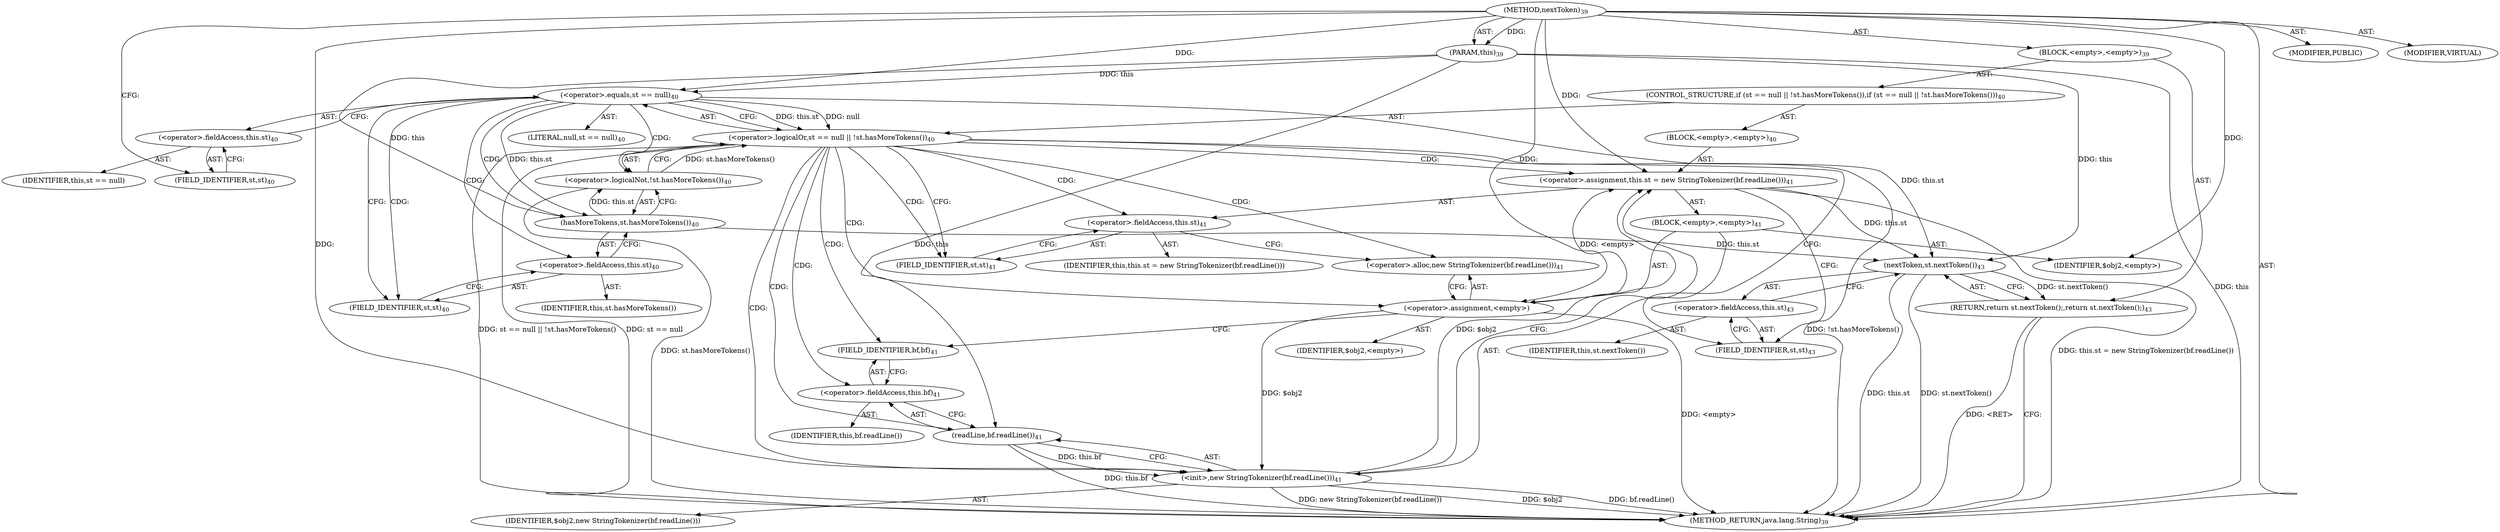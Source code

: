 digraph "nextToken" {  
"119" [label = <(METHOD,nextToken)<SUB>39</SUB>> ]
"120" [label = <(PARAM,this)<SUB>39</SUB>> ]
"121" [label = <(BLOCK,&lt;empty&gt;,&lt;empty&gt;)<SUB>39</SUB>> ]
"122" [label = <(CONTROL_STRUCTURE,if (st == null || !st.hasMoreTokens()),if (st == null || !st.hasMoreTokens()))<SUB>40</SUB>> ]
"123" [label = <(&lt;operator&gt;.logicalOr,st == null || !st.hasMoreTokens())<SUB>40</SUB>> ]
"124" [label = <(&lt;operator&gt;.equals,st == null)<SUB>40</SUB>> ]
"125" [label = <(&lt;operator&gt;.fieldAccess,this.st)<SUB>40</SUB>> ]
"126" [label = <(IDENTIFIER,this,st == null)> ]
"127" [label = <(FIELD_IDENTIFIER,st,st)<SUB>40</SUB>> ]
"128" [label = <(LITERAL,null,st == null)<SUB>40</SUB>> ]
"129" [label = <(&lt;operator&gt;.logicalNot,!st.hasMoreTokens())<SUB>40</SUB>> ]
"130" [label = <(hasMoreTokens,st.hasMoreTokens())<SUB>40</SUB>> ]
"131" [label = <(&lt;operator&gt;.fieldAccess,this.st)<SUB>40</SUB>> ]
"132" [label = <(IDENTIFIER,this,st.hasMoreTokens())> ]
"133" [label = <(FIELD_IDENTIFIER,st,st)<SUB>40</SUB>> ]
"134" [label = <(BLOCK,&lt;empty&gt;,&lt;empty&gt;)<SUB>40</SUB>> ]
"135" [label = <(&lt;operator&gt;.assignment,this.st = new StringTokenizer(bf.readLine()))<SUB>41</SUB>> ]
"136" [label = <(&lt;operator&gt;.fieldAccess,this.st)<SUB>41</SUB>> ]
"137" [label = <(IDENTIFIER,this,this.st = new StringTokenizer(bf.readLine()))> ]
"138" [label = <(FIELD_IDENTIFIER,st,st)<SUB>41</SUB>> ]
"139" [label = <(BLOCK,&lt;empty&gt;,&lt;empty&gt;)<SUB>41</SUB>> ]
"140" [label = <(&lt;operator&gt;.assignment,&lt;empty&gt;)> ]
"141" [label = <(IDENTIFIER,$obj2,&lt;empty&gt;)> ]
"142" [label = <(&lt;operator&gt;.alloc,new StringTokenizer(bf.readLine()))<SUB>41</SUB>> ]
"143" [label = <(&lt;init&gt;,new StringTokenizer(bf.readLine()))<SUB>41</SUB>> ]
"144" [label = <(IDENTIFIER,$obj2,new StringTokenizer(bf.readLine()))> ]
"145" [label = <(readLine,bf.readLine())<SUB>41</SUB>> ]
"146" [label = <(&lt;operator&gt;.fieldAccess,this.bf)<SUB>41</SUB>> ]
"147" [label = <(IDENTIFIER,this,bf.readLine())> ]
"148" [label = <(FIELD_IDENTIFIER,bf,bf)<SUB>41</SUB>> ]
"149" [label = <(IDENTIFIER,$obj2,&lt;empty&gt;)> ]
"150" [label = <(RETURN,return st.nextToken();,return st.nextToken();)<SUB>43</SUB>> ]
"151" [label = <(nextToken,st.nextToken())<SUB>43</SUB>> ]
"152" [label = <(&lt;operator&gt;.fieldAccess,this.st)<SUB>43</SUB>> ]
"153" [label = <(IDENTIFIER,this,st.nextToken())> ]
"154" [label = <(FIELD_IDENTIFIER,st,st)<SUB>43</SUB>> ]
"155" [label = <(MODIFIER,PUBLIC)> ]
"156" [label = <(MODIFIER,VIRTUAL)> ]
"157" [label = <(METHOD_RETURN,java.lang.String)<SUB>39</SUB>> ]
  "119" -> "120"  [ label = "AST: "] 
  "119" -> "121"  [ label = "AST: "] 
  "119" -> "155"  [ label = "AST: "] 
  "119" -> "156"  [ label = "AST: "] 
  "119" -> "157"  [ label = "AST: "] 
  "121" -> "122"  [ label = "AST: "] 
  "121" -> "150"  [ label = "AST: "] 
  "122" -> "123"  [ label = "AST: "] 
  "122" -> "134"  [ label = "AST: "] 
  "123" -> "124"  [ label = "AST: "] 
  "123" -> "129"  [ label = "AST: "] 
  "124" -> "125"  [ label = "AST: "] 
  "124" -> "128"  [ label = "AST: "] 
  "125" -> "126"  [ label = "AST: "] 
  "125" -> "127"  [ label = "AST: "] 
  "129" -> "130"  [ label = "AST: "] 
  "130" -> "131"  [ label = "AST: "] 
  "131" -> "132"  [ label = "AST: "] 
  "131" -> "133"  [ label = "AST: "] 
  "134" -> "135"  [ label = "AST: "] 
  "135" -> "136"  [ label = "AST: "] 
  "135" -> "139"  [ label = "AST: "] 
  "136" -> "137"  [ label = "AST: "] 
  "136" -> "138"  [ label = "AST: "] 
  "139" -> "140"  [ label = "AST: "] 
  "139" -> "143"  [ label = "AST: "] 
  "139" -> "149"  [ label = "AST: "] 
  "140" -> "141"  [ label = "AST: "] 
  "140" -> "142"  [ label = "AST: "] 
  "143" -> "144"  [ label = "AST: "] 
  "143" -> "145"  [ label = "AST: "] 
  "145" -> "146"  [ label = "AST: "] 
  "146" -> "147"  [ label = "AST: "] 
  "146" -> "148"  [ label = "AST: "] 
  "150" -> "151"  [ label = "AST: "] 
  "151" -> "152"  [ label = "AST: "] 
  "152" -> "153"  [ label = "AST: "] 
  "152" -> "154"  [ label = "AST: "] 
  "150" -> "157"  [ label = "CFG: "] 
  "123" -> "138"  [ label = "CFG: "] 
  "123" -> "154"  [ label = "CFG: "] 
  "151" -> "150"  [ label = "CFG: "] 
  "124" -> "123"  [ label = "CFG: "] 
  "124" -> "133"  [ label = "CFG: "] 
  "129" -> "123"  [ label = "CFG: "] 
  "135" -> "154"  [ label = "CFG: "] 
  "152" -> "151"  [ label = "CFG: "] 
  "125" -> "124"  [ label = "CFG: "] 
  "130" -> "129"  [ label = "CFG: "] 
  "136" -> "142"  [ label = "CFG: "] 
  "154" -> "152"  [ label = "CFG: "] 
  "127" -> "125"  [ label = "CFG: "] 
  "131" -> "130"  [ label = "CFG: "] 
  "138" -> "136"  [ label = "CFG: "] 
  "140" -> "148"  [ label = "CFG: "] 
  "143" -> "135"  [ label = "CFG: "] 
  "133" -> "131"  [ label = "CFG: "] 
  "142" -> "140"  [ label = "CFG: "] 
  "145" -> "143"  [ label = "CFG: "] 
  "146" -> "145"  [ label = "CFG: "] 
  "148" -> "146"  [ label = "CFG: "] 
  "119" -> "127"  [ label = "CFG: "] 
  "150" -> "157"  [ label = "DDG: &lt;RET&gt;"] 
  "120" -> "157"  [ label = "DDG: this"] 
  "123" -> "157"  [ label = "DDG: st == null"] 
  "129" -> "157"  [ label = "DDG: st.hasMoreTokens()"] 
  "123" -> "157"  [ label = "DDG: !st.hasMoreTokens()"] 
  "123" -> "157"  [ label = "DDG: st == null || !st.hasMoreTokens()"] 
  "140" -> "157"  [ label = "DDG: &lt;empty&gt;"] 
  "143" -> "157"  [ label = "DDG: $obj2"] 
  "145" -> "157"  [ label = "DDG: this.bf"] 
  "143" -> "157"  [ label = "DDG: bf.readLine()"] 
  "143" -> "157"  [ label = "DDG: new StringTokenizer(bf.readLine())"] 
  "135" -> "157"  [ label = "DDG: this.st = new StringTokenizer(bf.readLine())"] 
  "151" -> "157"  [ label = "DDG: this.st"] 
  "151" -> "157"  [ label = "DDG: st.nextToken()"] 
  "119" -> "120"  [ label = "DDG: "] 
  "151" -> "150"  [ label = "DDG: st.nextToken()"] 
  "124" -> "123"  [ label = "DDG: this.st"] 
  "124" -> "123"  [ label = "DDG: null"] 
  "129" -> "123"  [ label = "DDG: st.hasMoreTokens()"] 
  "140" -> "135"  [ label = "DDG: &lt;empty&gt;"] 
  "143" -> "135"  [ label = "DDG: $obj2"] 
  "119" -> "135"  [ label = "DDG: "] 
  "120" -> "151"  [ label = "DDG: this"] 
  "124" -> "151"  [ label = "DDG: this.st"] 
  "130" -> "151"  [ label = "DDG: this.st"] 
  "135" -> "151"  [ label = "DDG: this.st"] 
  "120" -> "124"  [ label = "DDG: this"] 
  "119" -> "124"  [ label = "DDG: "] 
  "130" -> "129"  [ label = "DDG: this.st"] 
  "120" -> "130"  [ label = "DDG: this"] 
  "124" -> "130"  [ label = "DDG: this.st"] 
  "119" -> "140"  [ label = "DDG: "] 
  "119" -> "149"  [ label = "DDG: "] 
  "140" -> "143"  [ label = "DDG: $obj2"] 
  "119" -> "143"  [ label = "DDG: "] 
  "145" -> "143"  [ label = "DDG: this.bf"] 
  "120" -> "145"  [ label = "DDG: this"] 
  "123" -> "136"  [ label = "CDG: "] 
  "123" -> "138"  [ label = "CDG: "] 
  "123" -> "145"  [ label = "CDG: "] 
  "123" -> "146"  [ label = "CDG: "] 
  "123" -> "140"  [ label = "CDG: "] 
  "123" -> "148"  [ label = "CDG: "] 
  "123" -> "143"  [ label = "CDG: "] 
  "123" -> "135"  [ label = "CDG: "] 
  "123" -> "142"  [ label = "CDG: "] 
  "124" -> "129"  [ label = "CDG: "] 
  "124" -> "130"  [ label = "CDG: "] 
  "124" -> "131"  [ label = "CDG: "] 
  "124" -> "133"  [ label = "CDG: "] 
}
